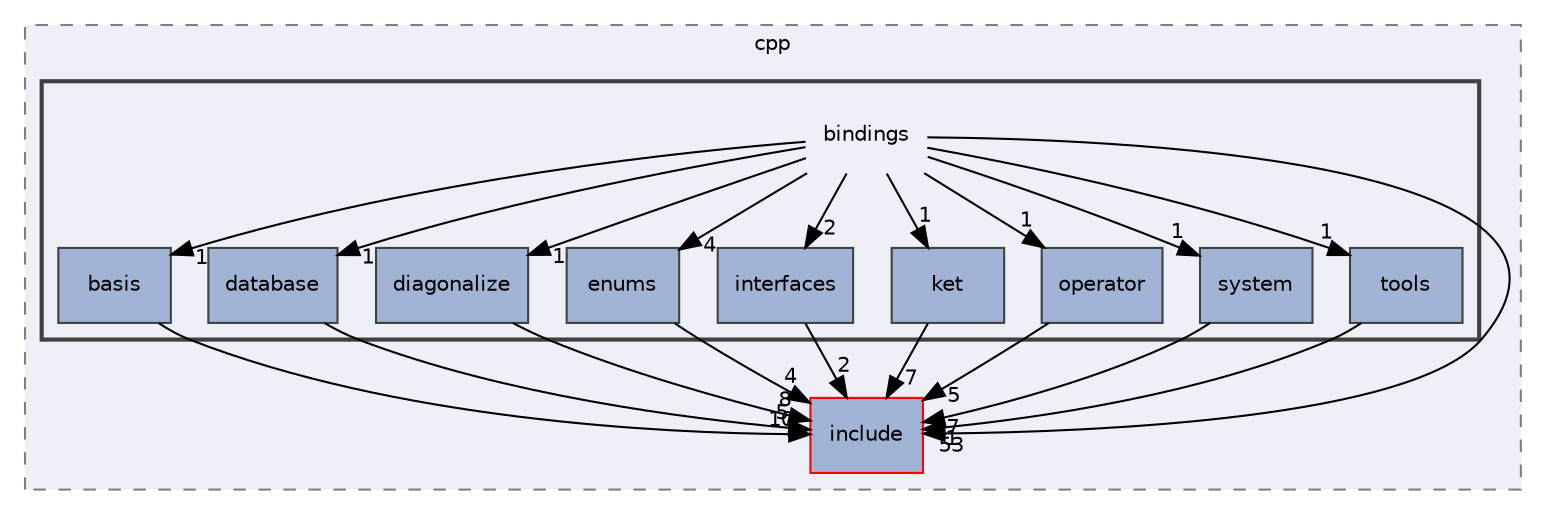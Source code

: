 digraph "/__w/pairinteraction/pairinteraction/src/cpp/bindings"
{
 // INTERACTIVE_SVG=YES
 // LATEX_PDF_SIZE
  bgcolor="transparent";
  edge [fontname="Helvetica",fontsize="10",labelfontname="Helvetica",labelfontsize="10"];
  node [fontname="Helvetica",fontsize="10",shape=record];
  compound=true
  subgraph clusterdir_dfdbda394c3f7a3aa55229f33a559c41 {
    graph [ bgcolor="#edf0f7", pencolor="grey50", style="filled,dashed,", label="cpp", fontname="Helvetica", fontsize="10", URL="dir_dfdbda394c3f7a3aa55229f33a559c41.html"]
  dir_e6fb451ec9c24a28c75d00abc51f4b3c [shape=box, label="include", style="filled,", fillcolor="#a2b4d6", color="red", URL="dir_e6fb451ec9c24a28c75d00abc51f4b3c.html"];
  subgraph clusterdir_cc81239b5792b7ba39ceb2ed4f5fa309 {
    graph [ bgcolor="#edf0f7", pencolor="grey25", style="filled,bold,", label="", fontname="Helvetica", fontsize="10", URL="dir_cc81239b5792b7ba39ceb2ed4f5fa309.html"]
    dir_cc81239b5792b7ba39ceb2ed4f5fa309 [shape=plaintext, label="bindings"];
  dir_434b7ca601d84eaa461dee106c619d3f [shape=box, label="basis", style="filled,", fillcolor="#a2b4d6", color="grey25", URL="dir_434b7ca601d84eaa461dee106c619d3f.html"];
  dir_fe67cf7d1ee28555634e4223775669ec [shape=box, label="database", style="filled,", fillcolor="#a2b4d6", color="grey25", URL="dir_fe67cf7d1ee28555634e4223775669ec.html"];
  dir_535722508fc5e87e6f2a3d79590daeba [shape=box, label="diagonalize", style="filled,", fillcolor="#a2b4d6", color="grey25", URL="dir_535722508fc5e87e6f2a3d79590daeba.html"];
  dir_333cf0bdb1957e86d50cffdf7405e089 [shape=box, label="enums", style="filled,", fillcolor="#a2b4d6", color="grey25", URL="dir_333cf0bdb1957e86d50cffdf7405e089.html"];
  dir_89adbce2849759016e2b15a90c41efe5 [shape=box, label="interfaces", style="filled,", fillcolor="#a2b4d6", color="grey25", URL="dir_89adbce2849759016e2b15a90c41efe5.html"];
  dir_e34bd49835b97d1c8b12496629bf292b [shape=box, label="ket", style="filled,", fillcolor="#a2b4d6", color="grey25", URL="dir_e34bd49835b97d1c8b12496629bf292b.html"];
  dir_42962f9ee5a423c8a417b323ef73831f [shape=box, label="operator", style="filled,", fillcolor="#a2b4d6", color="grey25", URL="dir_42962f9ee5a423c8a417b323ef73831f.html"];
  dir_7383c31a9653117b664cd5636fac11b1 [shape=box, label="system", style="filled,", fillcolor="#a2b4d6", color="grey25", URL="dir_7383c31a9653117b664cd5636fac11b1.html"];
  dir_b14b7b4bf3c3bb205e0db4dcc60dd292 [shape=box, label="tools", style="filled,", fillcolor="#a2b4d6", color="grey25", URL="dir_b14b7b4bf3c3bb205e0db4dcc60dd292.html"];
  }
  }
  dir_cc81239b5792b7ba39ceb2ed4f5fa309->dir_333cf0bdb1957e86d50cffdf7405e089 [headlabel="4", labeldistance=1.5 headhref="dir_000003_000011.html"];
  dir_cc81239b5792b7ba39ceb2ed4f5fa309->dir_42962f9ee5a423c8a417b323ef73831f [headlabel="1", labeldistance=1.5 headhref="dir_000003_000021.html"];
  dir_cc81239b5792b7ba39ceb2ed4f5fa309->dir_434b7ca601d84eaa461dee106c619d3f [headlabel="1", labeldistance=1.5 headhref="dir_000003_000000.html"];
  dir_cc81239b5792b7ba39ceb2ed4f5fa309->dir_535722508fc5e87e6f2a3d79590daeba [headlabel="1", labeldistance=1.5 headhref="dir_000003_000008.html"];
  dir_cc81239b5792b7ba39ceb2ed4f5fa309->dir_7383c31a9653117b664cd5636fac11b1 [headlabel="1", labeldistance=1.5 headhref="dir_000003_000027.html"];
  dir_cc81239b5792b7ba39ceb2ed4f5fa309->dir_89adbce2849759016e2b15a90c41efe5 [headlabel="2", labeldistance=1.5 headhref="dir_000003_000015.html"];
  dir_cc81239b5792b7ba39ceb2ed4f5fa309->dir_b14b7b4bf3c3bb205e0db4dcc60dd292 [headlabel="1", labeldistance=1.5 headhref="dir_000003_000031.html"];
  dir_cc81239b5792b7ba39ceb2ed4f5fa309->dir_e34bd49835b97d1c8b12496629bf292b [headlabel="1", labeldistance=1.5 headhref="dir_000003_000018.html"];
  dir_cc81239b5792b7ba39ceb2ed4f5fa309->dir_e6fb451ec9c24a28c75d00abc51f4b3c [headlabel="53", labeldistance=1.5 headhref="dir_000003_000014.html"];
  dir_cc81239b5792b7ba39ceb2ed4f5fa309->dir_fe67cf7d1ee28555634e4223775669ec [headlabel="1", labeldistance=1.5 headhref="dir_000003_000005.html"];
  dir_434b7ca601d84eaa461dee106c619d3f->dir_e6fb451ec9c24a28c75d00abc51f4b3c [headlabel="10", labeldistance=1.5 headhref="dir_000000_000014.html"];
  dir_fe67cf7d1ee28555634e4223775669ec->dir_e6fb451ec9c24a28c75d00abc51f4b3c [headlabel="5", labeldistance=1.5 headhref="dir_000005_000014.html"];
  dir_535722508fc5e87e6f2a3d79590daeba->dir_e6fb451ec9c24a28c75d00abc51f4b3c [headlabel="8", labeldistance=1.5 headhref="dir_000008_000014.html"];
  dir_333cf0bdb1957e86d50cffdf7405e089->dir_e6fb451ec9c24a28c75d00abc51f4b3c [headlabel="4", labeldistance=1.5 headhref="dir_000011_000014.html"];
  dir_89adbce2849759016e2b15a90c41efe5->dir_e6fb451ec9c24a28c75d00abc51f4b3c [headlabel="2", labeldistance=1.5 headhref="dir_000015_000014.html"];
  dir_e34bd49835b97d1c8b12496629bf292b->dir_e6fb451ec9c24a28c75d00abc51f4b3c [headlabel="7", labeldistance=1.5 headhref="dir_000018_000014.html"];
  dir_42962f9ee5a423c8a417b323ef73831f->dir_e6fb451ec9c24a28c75d00abc51f4b3c [headlabel="5", labeldistance=1.5 headhref="dir_000021_000014.html"];
  dir_7383c31a9653117b664cd5636fac11b1->dir_e6fb451ec9c24a28c75d00abc51f4b3c [headlabel="7", labeldistance=1.5 headhref="dir_000027_000014.html"];
  dir_b14b7b4bf3c3bb205e0db4dcc60dd292->dir_e6fb451ec9c24a28c75d00abc51f4b3c [headlabel="1", labeldistance=1.5 headhref="dir_000031_000014.html"];
}
